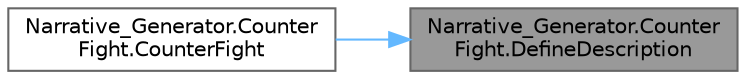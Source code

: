 digraph "Narrative_Generator.CounterFight.DefineDescription"
{
 // LATEX_PDF_SIZE
  bgcolor="transparent";
  edge [fontname=Helvetica,fontsize=10,labelfontname=Helvetica,labelfontsize=10];
  node [fontname=Helvetica,fontsize=10,shape=box,height=0.2,width=0.4];
  rankdir="RL";
  Node1 [label="Narrative_Generator.Counter\lFight.DefineDescription",height=0.2,width=0.4,color="gray40", fillcolor="grey60", style="filled", fontcolor="black",tooltip="A method that creates a description of the action."];
  Node1 -> Node2 [dir="back",color="steelblue1",style="solid"];
  Node2 [label="Narrative_Generator.Counter\lFight.CounterFight",height=0.2,width=0.4,color="grey40", fillcolor="white", style="filled",URL="$class_narrative___generator_1_1_counter_fight.html#a79542157234d257878ff9f3abc7db12e",tooltip="A constructor based only on the state of the story world."];
}
